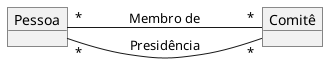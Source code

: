 @startuml mod05ima10
object "Pessoa" as pe
object "Comitê" as co
left to right direction
pe "*"---"*" co : Membro de
pe "*"--- "*" co : Presidência
@enduml